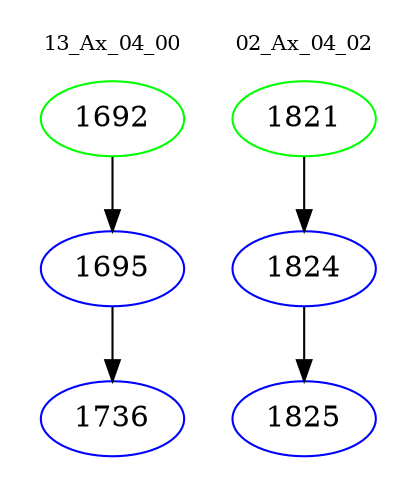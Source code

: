 digraph{
subgraph cluster_0 {
color = white
label = "13_Ax_04_00";
fontsize=10;
T0_1692 [label="1692", color="green"]
T0_1692 -> T0_1695 [color="black"]
T0_1695 [label="1695", color="blue"]
T0_1695 -> T0_1736 [color="black"]
T0_1736 [label="1736", color="blue"]
}
subgraph cluster_1 {
color = white
label = "02_Ax_04_02";
fontsize=10;
T1_1821 [label="1821", color="green"]
T1_1821 -> T1_1824 [color="black"]
T1_1824 [label="1824", color="blue"]
T1_1824 -> T1_1825 [color="black"]
T1_1825 [label="1825", color="blue"]
}
}
